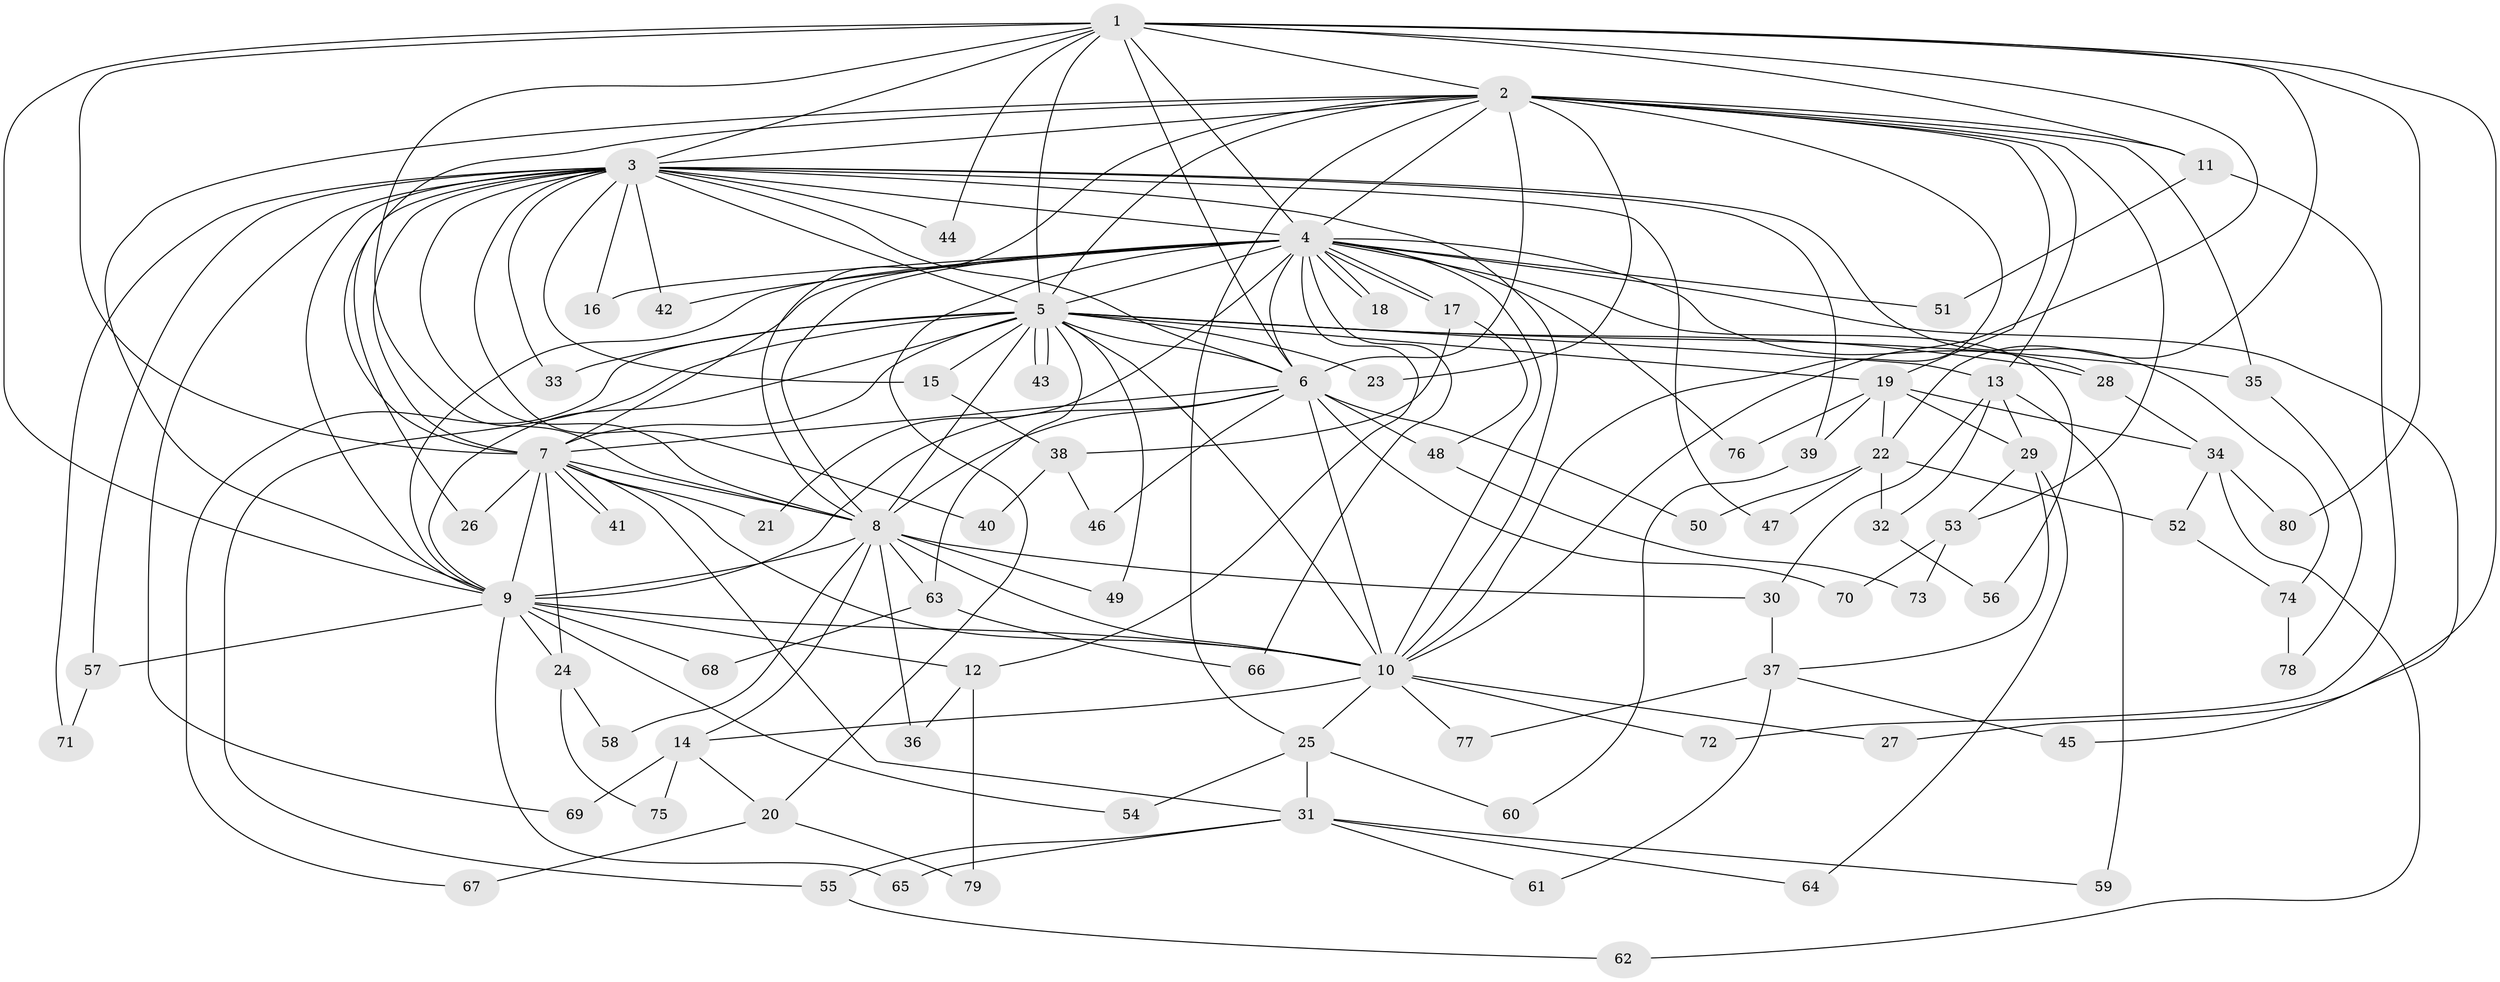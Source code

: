 // coarse degree distribution, {14: 0.017543859649122806, 20: 0.017543859649122806, 12: 0.03508771929824561, 17: 0.017543859649122806, 2: 0.3333333333333333, 3: 0.17543859649122806, 1: 0.05263157894736842, 18: 0.017543859649122806, 11: 0.017543859649122806, 7: 0.05263157894736842, 5: 0.07017543859649122, 4: 0.14035087719298245, 19: 0.017543859649122806, 13: 0.017543859649122806, 6: 0.017543859649122806}
// Generated by graph-tools (version 1.1) at 2025/36/03/04/25 23:36:23]
// undirected, 80 vertices, 185 edges
graph export_dot {
  node [color=gray90,style=filled];
  1;
  2;
  3;
  4;
  5;
  6;
  7;
  8;
  9;
  10;
  11;
  12;
  13;
  14;
  15;
  16;
  17;
  18;
  19;
  20;
  21;
  22;
  23;
  24;
  25;
  26;
  27;
  28;
  29;
  30;
  31;
  32;
  33;
  34;
  35;
  36;
  37;
  38;
  39;
  40;
  41;
  42;
  43;
  44;
  45;
  46;
  47;
  48;
  49;
  50;
  51;
  52;
  53;
  54;
  55;
  56;
  57;
  58;
  59;
  60;
  61;
  62;
  63;
  64;
  65;
  66;
  67;
  68;
  69;
  70;
  71;
  72;
  73;
  74;
  75;
  76;
  77;
  78;
  79;
  80;
  1 -- 2;
  1 -- 3;
  1 -- 4;
  1 -- 5;
  1 -- 6;
  1 -- 7;
  1 -- 8;
  1 -- 9;
  1 -- 10;
  1 -- 11;
  1 -- 22;
  1 -- 27;
  1 -- 44;
  1 -- 80;
  2 -- 3;
  2 -- 4;
  2 -- 5;
  2 -- 6;
  2 -- 7;
  2 -- 8;
  2 -- 9;
  2 -- 10;
  2 -- 11;
  2 -- 13;
  2 -- 19;
  2 -- 23;
  2 -- 25;
  2 -- 35;
  2 -- 53;
  3 -- 4;
  3 -- 5;
  3 -- 6;
  3 -- 7;
  3 -- 8;
  3 -- 9;
  3 -- 10;
  3 -- 15;
  3 -- 16;
  3 -- 26;
  3 -- 33;
  3 -- 39;
  3 -- 40;
  3 -- 42;
  3 -- 44;
  3 -- 47;
  3 -- 57;
  3 -- 69;
  3 -- 71;
  3 -- 74;
  4 -- 5;
  4 -- 6;
  4 -- 7;
  4 -- 8;
  4 -- 9;
  4 -- 10;
  4 -- 12;
  4 -- 16;
  4 -- 17;
  4 -- 17;
  4 -- 18;
  4 -- 18;
  4 -- 20;
  4 -- 21;
  4 -- 28;
  4 -- 42;
  4 -- 45;
  4 -- 51;
  4 -- 56;
  4 -- 66;
  4 -- 76;
  5 -- 6;
  5 -- 7;
  5 -- 8;
  5 -- 9;
  5 -- 10;
  5 -- 13;
  5 -- 15;
  5 -- 19;
  5 -- 23;
  5 -- 28;
  5 -- 33;
  5 -- 35;
  5 -- 43;
  5 -- 43;
  5 -- 49;
  5 -- 55;
  5 -- 63;
  5 -- 67;
  6 -- 7;
  6 -- 8;
  6 -- 9;
  6 -- 10;
  6 -- 46;
  6 -- 48;
  6 -- 50;
  6 -- 70;
  7 -- 8;
  7 -- 9;
  7 -- 10;
  7 -- 21;
  7 -- 24;
  7 -- 26;
  7 -- 31;
  7 -- 41;
  7 -- 41;
  8 -- 9;
  8 -- 10;
  8 -- 14;
  8 -- 30;
  8 -- 36;
  8 -- 49;
  8 -- 58;
  8 -- 63;
  9 -- 10;
  9 -- 12;
  9 -- 24;
  9 -- 54;
  9 -- 57;
  9 -- 65;
  9 -- 68;
  10 -- 14;
  10 -- 25;
  10 -- 27;
  10 -- 72;
  10 -- 77;
  11 -- 51;
  11 -- 72;
  12 -- 36;
  12 -- 79;
  13 -- 29;
  13 -- 30;
  13 -- 32;
  13 -- 59;
  14 -- 20;
  14 -- 69;
  14 -- 75;
  15 -- 38;
  17 -- 38;
  17 -- 48;
  19 -- 22;
  19 -- 29;
  19 -- 34;
  19 -- 39;
  19 -- 76;
  20 -- 67;
  20 -- 79;
  22 -- 32;
  22 -- 47;
  22 -- 50;
  22 -- 52;
  24 -- 58;
  24 -- 75;
  25 -- 31;
  25 -- 54;
  25 -- 60;
  28 -- 34;
  29 -- 37;
  29 -- 53;
  29 -- 64;
  30 -- 37;
  31 -- 55;
  31 -- 59;
  31 -- 61;
  31 -- 64;
  31 -- 65;
  32 -- 56;
  34 -- 52;
  34 -- 62;
  34 -- 80;
  35 -- 78;
  37 -- 45;
  37 -- 61;
  37 -- 77;
  38 -- 40;
  38 -- 46;
  39 -- 60;
  48 -- 73;
  52 -- 74;
  53 -- 70;
  53 -- 73;
  55 -- 62;
  57 -- 71;
  63 -- 66;
  63 -- 68;
  74 -- 78;
}
